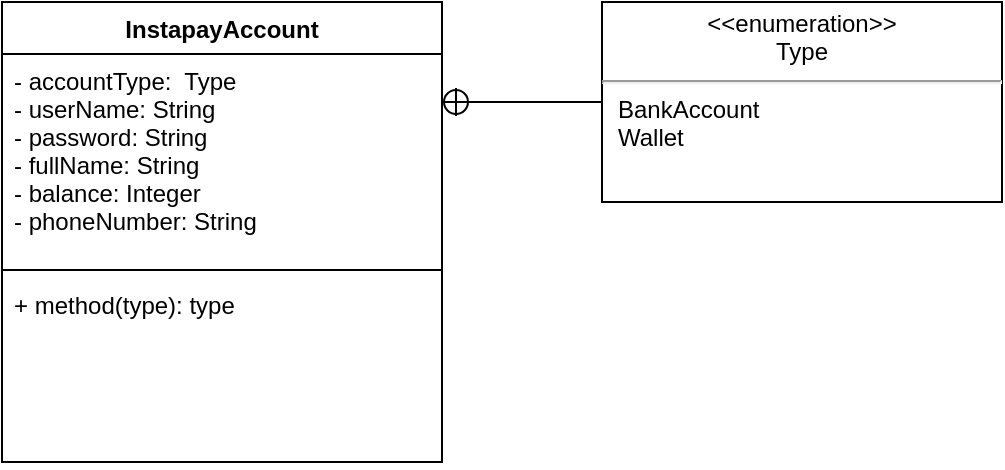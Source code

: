 <mxfile>
    <diagram id="u_baxMAExRo-awtH1UQv" name="Page-1">
        <mxGraphModel dx="887" dy="612" grid="1" gridSize="10" guides="1" tooltips="1" connect="1" arrows="1" fold="1" page="1" pageScale="1" pageWidth="850" pageHeight="1100" math="0" shadow="0">
            <root>
                <mxCell id="0"/>
                <mxCell id="1" parent="0"/>
                <mxCell id="16" value="InstapayAccount" style="swimlane;fontStyle=1;align=center;verticalAlign=top;childLayout=stackLayout;horizontal=1;startSize=26;horizontalStack=0;resizeParent=1;resizeParentMax=0;resizeLast=0;collapsible=1;marginBottom=0;fontSize=12;" vertex="1" parent="1">
                    <mxGeometry x="240" y="160" width="220" height="230" as="geometry"/>
                </mxCell>
                <mxCell id="17" value="- accountType:  Type&#10;- userName: String&#10;- password: String&#10;- fullName: String&#10;- balance: Integer&#10;- phoneNumber: String" style="text;strokeColor=none;fillColor=none;align=left;verticalAlign=top;spacingLeft=4;spacingRight=4;overflow=hidden;rotatable=0;points=[[0,0.5],[1,0.5]];portConstraint=eastwest;fontSize=12;" vertex="1" parent="16">
                    <mxGeometry y="26" width="220" height="104" as="geometry"/>
                </mxCell>
                <mxCell id="18" value="" style="line;strokeWidth=1;fillColor=none;align=left;verticalAlign=middle;spacingTop=-1;spacingLeft=3;spacingRight=3;rotatable=0;labelPosition=right;points=[];portConstraint=eastwest;strokeColor=inherit;fontSize=12;" vertex="1" parent="16">
                    <mxGeometry y="130" width="220" height="8" as="geometry"/>
                </mxCell>
                <mxCell id="19" value="+ method(type): type" style="text;strokeColor=none;fillColor=none;align=left;verticalAlign=top;spacingLeft=4;spacingRight=4;overflow=hidden;rotatable=0;points=[[0,0.5],[1,0.5]];portConstraint=eastwest;fontSize=12;" vertex="1" parent="16">
                    <mxGeometry y="138" width="220" height="92" as="geometry"/>
                </mxCell>
                <mxCell id="23" value="&lt;p style=&quot;margin:0px;margin-top:4px;text-align:center;&quot;&gt;&amp;lt;&amp;lt;enumeration&amp;gt;&amp;gt;&lt;br&gt;Type&lt;/p&gt;&lt;hr&gt;&lt;p style=&quot;margin:0px;margin-left:8px;text-align:left;&quot;&gt;BankAccount&lt;br&gt;Wallet&lt;/p&gt;" style="shape=rect;html=1;overflow=fill;whiteSpace=wrap;fontSize=12;" vertex="1" parent="1">
                    <mxGeometry x="540" y="160" width="200" height="100" as="geometry"/>
                </mxCell>
                <mxCell id="30" value="" style="edgeStyle=none;html=1;startArrow=sysMLPackCont;startSize=12;endArrow=none;fontSize=12;entryX=0;entryY=0.5;entryDx=0;entryDy=0;" edge="1" parent="1" target="23">
                    <mxGeometry width="160" relative="1" as="geometry">
                        <mxPoint x="460" y="210" as="sourcePoint"/>
                        <mxPoint x="540" y="198.5" as="targetPoint"/>
                        <Array as="points"/>
                    </mxGeometry>
                </mxCell>
            </root>
        </mxGraphModel>
    </diagram>
</mxfile>